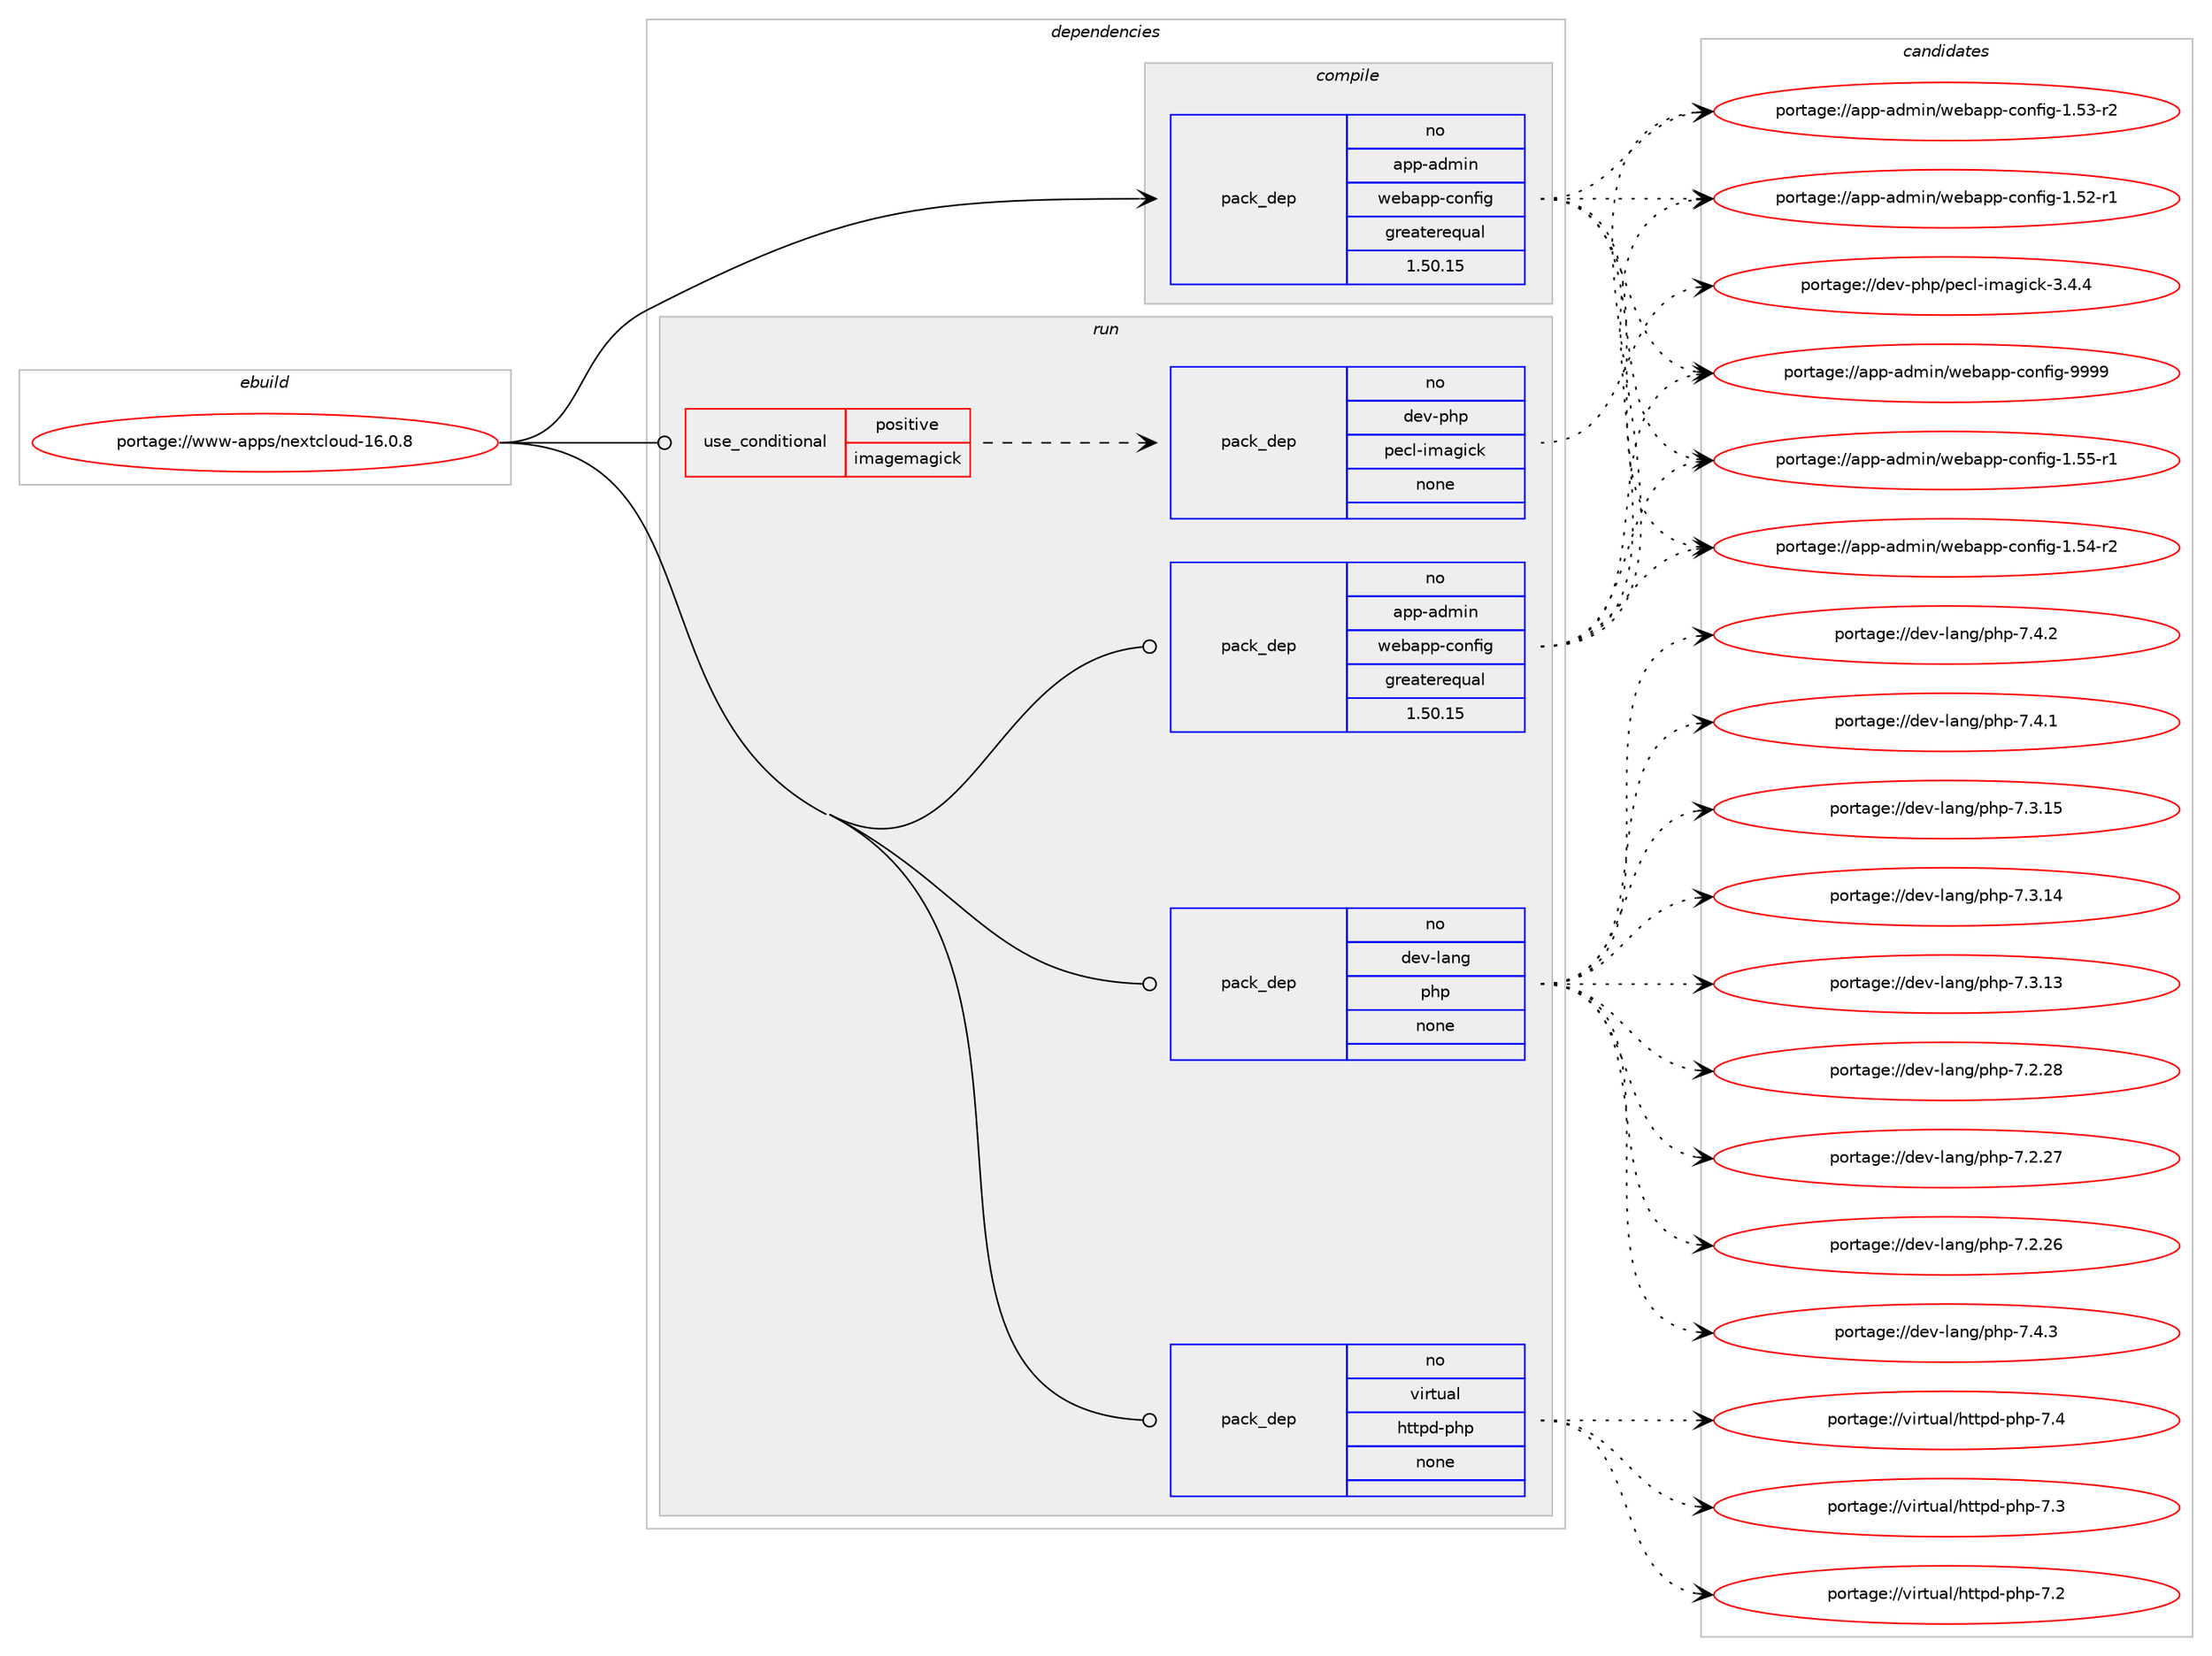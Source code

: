 digraph prolog {

# *************
# Graph options
# *************

newrank=true;
concentrate=true;
compound=true;
graph [rankdir=LR,fontname=Helvetica,fontsize=10,ranksep=1.5];#, ranksep=2.5, nodesep=0.2];
edge  [arrowhead=vee];
node  [fontname=Helvetica,fontsize=10];

# **********
# The ebuild
# **********

subgraph cluster_leftcol {
color=gray;
rank=same;
label=<<i>ebuild</i>>;
id [label="portage://www-apps/nextcloud-16.0.8", color=red, width=4, href="../www-apps/nextcloud-16.0.8.svg"];
}

# ****************
# The dependencies
# ****************

subgraph cluster_midcol {
color=gray;
label=<<i>dependencies</i>>;
subgraph cluster_compile {
fillcolor="#eeeeee";
style=filled;
label=<<i>compile</i>>;
subgraph pack24484 {
dependency30483 [label=<<TABLE BORDER="0" CELLBORDER="1" CELLSPACING="0" CELLPADDING="4" WIDTH="220"><TR><TD ROWSPAN="6" CELLPADDING="30">pack_dep</TD></TR><TR><TD WIDTH="110">no</TD></TR><TR><TD>app-admin</TD></TR><TR><TD>webapp-config</TD></TR><TR><TD>greaterequal</TD></TR><TR><TD>1.50.15</TD></TR></TABLE>>, shape=none, color=blue];
}
id:e -> dependency30483:w [weight=20,style="solid",arrowhead="vee"];
}
subgraph cluster_compileandrun {
fillcolor="#eeeeee";
style=filled;
label=<<i>compile and run</i>>;
}
subgraph cluster_run {
fillcolor="#eeeeee";
style=filled;
label=<<i>run</i>>;
subgraph cond5420 {
dependency30484 [label=<<TABLE BORDER="0" CELLBORDER="1" CELLSPACING="0" CELLPADDING="4"><TR><TD ROWSPAN="3" CELLPADDING="10">use_conditional</TD></TR><TR><TD>positive</TD></TR><TR><TD>imagemagick</TD></TR></TABLE>>, shape=none, color=red];
subgraph pack24485 {
dependency30485 [label=<<TABLE BORDER="0" CELLBORDER="1" CELLSPACING="0" CELLPADDING="4" WIDTH="220"><TR><TD ROWSPAN="6" CELLPADDING="30">pack_dep</TD></TR><TR><TD WIDTH="110">no</TD></TR><TR><TD>dev-php</TD></TR><TR><TD>pecl-imagick</TD></TR><TR><TD>none</TD></TR><TR><TD></TD></TR></TABLE>>, shape=none, color=blue];
}
dependency30484:e -> dependency30485:w [weight=20,style="dashed",arrowhead="vee"];
}
id:e -> dependency30484:w [weight=20,style="solid",arrowhead="odot"];
subgraph pack24486 {
dependency30486 [label=<<TABLE BORDER="0" CELLBORDER="1" CELLSPACING="0" CELLPADDING="4" WIDTH="220"><TR><TD ROWSPAN="6" CELLPADDING="30">pack_dep</TD></TR><TR><TD WIDTH="110">no</TD></TR><TR><TD>app-admin</TD></TR><TR><TD>webapp-config</TD></TR><TR><TD>greaterequal</TD></TR><TR><TD>1.50.15</TD></TR></TABLE>>, shape=none, color=blue];
}
id:e -> dependency30486:w [weight=20,style="solid",arrowhead="odot"];
subgraph pack24487 {
dependency30487 [label=<<TABLE BORDER="0" CELLBORDER="1" CELLSPACING="0" CELLPADDING="4" WIDTH="220"><TR><TD ROWSPAN="6" CELLPADDING="30">pack_dep</TD></TR><TR><TD WIDTH="110">no</TD></TR><TR><TD>dev-lang</TD></TR><TR><TD>php</TD></TR><TR><TD>none</TD></TR><TR><TD></TD></TR></TABLE>>, shape=none, color=blue];
}
id:e -> dependency30487:w [weight=20,style="solid",arrowhead="odot"];
subgraph pack24488 {
dependency30488 [label=<<TABLE BORDER="0" CELLBORDER="1" CELLSPACING="0" CELLPADDING="4" WIDTH="220"><TR><TD ROWSPAN="6" CELLPADDING="30">pack_dep</TD></TR><TR><TD WIDTH="110">no</TD></TR><TR><TD>virtual</TD></TR><TR><TD>httpd-php</TD></TR><TR><TD>none</TD></TR><TR><TD></TD></TR></TABLE>>, shape=none, color=blue];
}
id:e -> dependency30488:w [weight=20,style="solid",arrowhead="odot"];
}
}

# **************
# The candidates
# **************

subgraph cluster_choices {
rank=same;
color=gray;
label=<<i>candidates</i>>;

subgraph choice24484 {
color=black;
nodesep=1;
choice97112112459710010910511047119101989711211245991111101021051034557575757 [label="portage://app-admin/webapp-config-9999", color=red, width=4,href="../app-admin/webapp-config-9999.svg"];
choice971121124597100109105110471191019897112112459911111010210510345494653534511449 [label="portage://app-admin/webapp-config-1.55-r1", color=red, width=4,href="../app-admin/webapp-config-1.55-r1.svg"];
choice971121124597100109105110471191019897112112459911111010210510345494653524511450 [label="portage://app-admin/webapp-config-1.54-r2", color=red, width=4,href="../app-admin/webapp-config-1.54-r2.svg"];
choice971121124597100109105110471191019897112112459911111010210510345494653514511450 [label="portage://app-admin/webapp-config-1.53-r2", color=red, width=4,href="../app-admin/webapp-config-1.53-r2.svg"];
choice971121124597100109105110471191019897112112459911111010210510345494653504511449 [label="portage://app-admin/webapp-config-1.52-r1", color=red, width=4,href="../app-admin/webapp-config-1.52-r1.svg"];
dependency30483:e -> choice97112112459710010910511047119101989711211245991111101021051034557575757:w [style=dotted,weight="100"];
dependency30483:e -> choice971121124597100109105110471191019897112112459911111010210510345494653534511449:w [style=dotted,weight="100"];
dependency30483:e -> choice971121124597100109105110471191019897112112459911111010210510345494653524511450:w [style=dotted,weight="100"];
dependency30483:e -> choice971121124597100109105110471191019897112112459911111010210510345494653514511450:w [style=dotted,weight="100"];
dependency30483:e -> choice971121124597100109105110471191019897112112459911111010210510345494653504511449:w [style=dotted,weight="100"];
}
subgraph choice24485 {
color=black;
nodesep=1;
choice100101118451121041124711210199108451051099710310599107455146524652 [label="portage://dev-php/pecl-imagick-3.4.4", color=red, width=4,href="../dev-php/pecl-imagick-3.4.4.svg"];
dependency30485:e -> choice100101118451121041124711210199108451051099710310599107455146524652:w [style=dotted,weight="100"];
}
subgraph choice24486 {
color=black;
nodesep=1;
choice97112112459710010910511047119101989711211245991111101021051034557575757 [label="portage://app-admin/webapp-config-9999", color=red, width=4,href="../app-admin/webapp-config-9999.svg"];
choice971121124597100109105110471191019897112112459911111010210510345494653534511449 [label="portage://app-admin/webapp-config-1.55-r1", color=red, width=4,href="../app-admin/webapp-config-1.55-r1.svg"];
choice971121124597100109105110471191019897112112459911111010210510345494653524511450 [label="portage://app-admin/webapp-config-1.54-r2", color=red, width=4,href="../app-admin/webapp-config-1.54-r2.svg"];
choice971121124597100109105110471191019897112112459911111010210510345494653514511450 [label="portage://app-admin/webapp-config-1.53-r2", color=red, width=4,href="../app-admin/webapp-config-1.53-r2.svg"];
choice971121124597100109105110471191019897112112459911111010210510345494653504511449 [label="portage://app-admin/webapp-config-1.52-r1", color=red, width=4,href="../app-admin/webapp-config-1.52-r1.svg"];
dependency30486:e -> choice97112112459710010910511047119101989711211245991111101021051034557575757:w [style=dotted,weight="100"];
dependency30486:e -> choice971121124597100109105110471191019897112112459911111010210510345494653534511449:w [style=dotted,weight="100"];
dependency30486:e -> choice971121124597100109105110471191019897112112459911111010210510345494653524511450:w [style=dotted,weight="100"];
dependency30486:e -> choice971121124597100109105110471191019897112112459911111010210510345494653514511450:w [style=dotted,weight="100"];
dependency30486:e -> choice971121124597100109105110471191019897112112459911111010210510345494653504511449:w [style=dotted,weight="100"];
}
subgraph choice24487 {
color=black;
nodesep=1;
choice100101118451089711010347112104112455546524651 [label="portage://dev-lang/php-7.4.3", color=red, width=4,href="../dev-lang/php-7.4.3.svg"];
choice100101118451089711010347112104112455546524650 [label="portage://dev-lang/php-7.4.2", color=red, width=4,href="../dev-lang/php-7.4.2.svg"];
choice100101118451089711010347112104112455546524649 [label="portage://dev-lang/php-7.4.1", color=red, width=4,href="../dev-lang/php-7.4.1.svg"];
choice10010111845108971101034711210411245554651464953 [label="portage://dev-lang/php-7.3.15", color=red, width=4,href="../dev-lang/php-7.3.15.svg"];
choice10010111845108971101034711210411245554651464952 [label="portage://dev-lang/php-7.3.14", color=red, width=4,href="../dev-lang/php-7.3.14.svg"];
choice10010111845108971101034711210411245554651464951 [label="portage://dev-lang/php-7.3.13", color=red, width=4,href="../dev-lang/php-7.3.13.svg"];
choice10010111845108971101034711210411245554650465056 [label="portage://dev-lang/php-7.2.28", color=red, width=4,href="../dev-lang/php-7.2.28.svg"];
choice10010111845108971101034711210411245554650465055 [label="portage://dev-lang/php-7.2.27", color=red, width=4,href="../dev-lang/php-7.2.27.svg"];
choice10010111845108971101034711210411245554650465054 [label="portage://dev-lang/php-7.2.26", color=red, width=4,href="../dev-lang/php-7.2.26.svg"];
dependency30487:e -> choice100101118451089711010347112104112455546524651:w [style=dotted,weight="100"];
dependency30487:e -> choice100101118451089711010347112104112455546524650:w [style=dotted,weight="100"];
dependency30487:e -> choice100101118451089711010347112104112455546524649:w [style=dotted,weight="100"];
dependency30487:e -> choice10010111845108971101034711210411245554651464953:w [style=dotted,weight="100"];
dependency30487:e -> choice10010111845108971101034711210411245554651464952:w [style=dotted,weight="100"];
dependency30487:e -> choice10010111845108971101034711210411245554651464951:w [style=dotted,weight="100"];
dependency30487:e -> choice10010111845108971101034711210411245554650465056:w [style=dotted,weight="100"];
dependency30487:e -> choice10010111845108971101034711210411245554650465055:w [style=dotted,weight="100"];
dependency30487:e -> choice10010111845108971101034711210411245554650465054:w [style=dotted,weight="100"];
}
subgraph choice24488 {
color=black;
nodesep=1;
choice11810511411611797108471041161161121004511210411245554652 [label="portage://virtual/httpd-php-7.4", color=red, width=4,href="../virtual/httpd-php-7.4.svg"];
choice11810511411611797108471041161161121004511210411245554651 [label="portage://virtual/httpd-php-7.3", color=red, width=4,href="../virtual/httpd-php-7.3.svg"];
choice11810511411611797108471041161161121004511210411245554650 [label="portage://virtual/httpd-php-7.2", color=red, width=4,href="../virtual/httpd-php-7.2.svg"];
dependency30488:e -> choice11810511411611797108471041161161121004511210411245554652:w [style=dotted,weight="100"];
dependency30488:e -> choice11810511411611797108471041161161121004511210411245554651:w [style=dotted,weight="100"];
dependency30488:e -> choice11810511411611797108471041161161121004511210411245554650:w [style=dotted,weight="100"];
}
}

}
